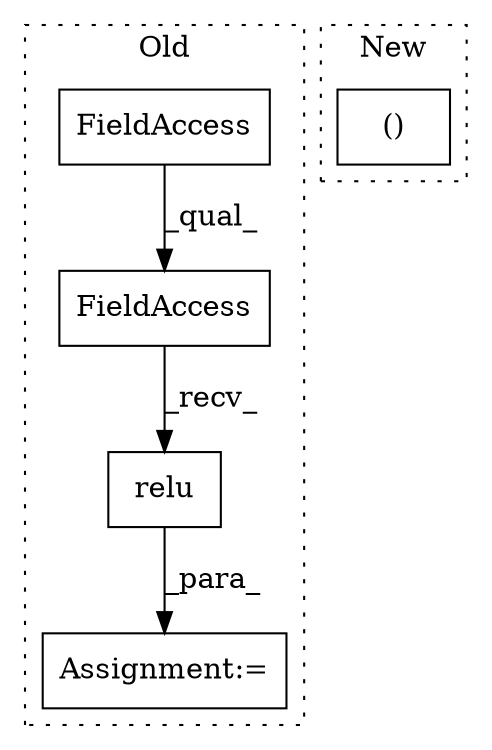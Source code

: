 digraph G {
subgraph cluster0 {
1 [label="relu" a="32" s="8602,8618" l="5,1" shape="box"];
3 [label="FieldAccess" a="22" s="8582" l="19" shape="box"];
4 [label="FieldAccess" a="22" s="8582" l="8" shape="box"];
5 [label="Assignment:=" a="7" s="8581" l="1" shape="box"];
label = "Old";
style="dotted";
}
subgraph cluster1 {
2 [label="()" a="106" s="11876" l="21" shape="box"];
label = "New";
style="dotted";
}
1 -> 5 [label="_para_"];
3 -> 1 [label="_recv_"];
4 -> 3 [label="_qual_"];
}